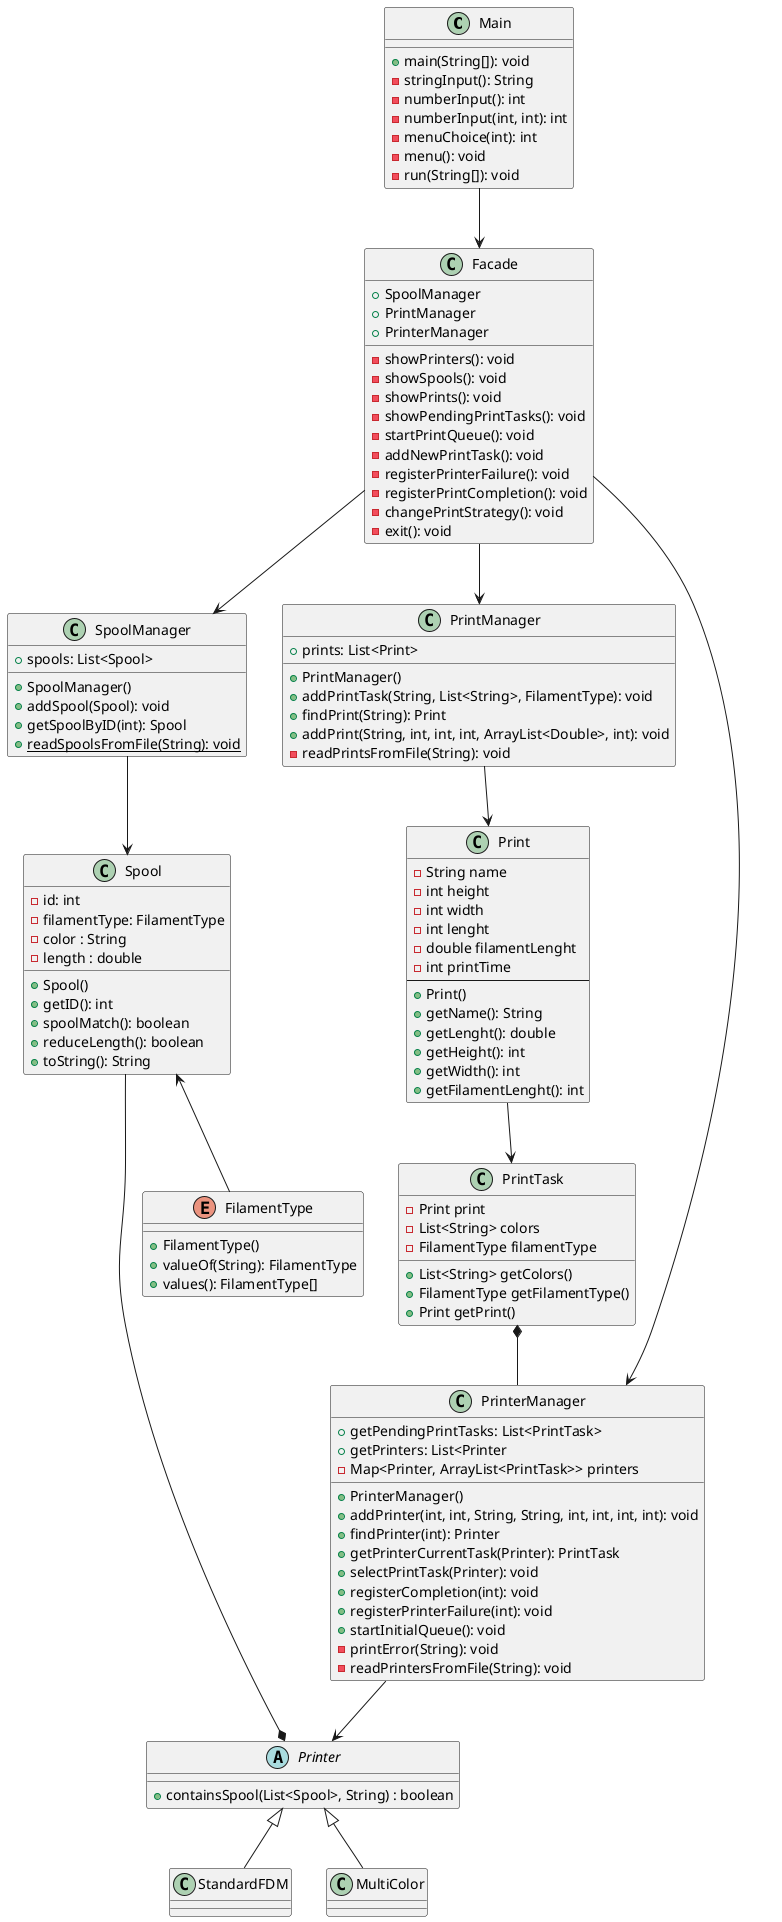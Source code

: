 @startuml
'https://plantuml.com/sequence-diagram

class Main {
    + main(String[]): void
    - stringInput(): String
    - numberInput(): int
    - numberInput(int, int): int
    - menuChoice(int): int
    - menu(): void
    - run(String[]): void
}

class Facade {
    + SpoolManager
    + PrintManager
    + PrinterManager
    - showPrinters(): void
    - showSpools(): void
    - showPrints(): void
    - showPendingPrintTasks(): void
    - startPrintQueue(): void
    - addNewPrintTask(): void
    - registerPrinterFailure(): void
    - registerPrintCompletion(): void
    - changePrintStrategy(): void
    - exit(): void
}

class PrintManager {
    + PrintManager()
    + addPrintTask(String, List<String>, FilamentType): void
    + findPrint(String): Print
    + addPrint(String, int, int, int, ArrayList<Double>, int): void
    - readPrintsFromFile(String): void
    + prints: List<Print>
}

class SpoolManager {
    + SpoolManager()
    + addSpool(Spool): void
    + getSpoolByID(int): Spool
    + {static} readSpoolsFromFile(String): void
    + spools: List<Spool>
}

class PrinterManager {
    + PrinterManager()
    + addPrinter(int, int, String, String, int, int, int, int): void
    + findPrinter(int): Printer
    + getPrinterCurrentTask(Printer): PrintTask
    + getPendingPrintTasks: List<PrintTask>
    + getPrinters: List<Printer
    + selectPrintTask(Printer): void
    + registerCompletion(int): void
    + registerPrinterFailure(int): void
    + startInitialQueue(): void
    - printError(String): void
    - readPrintersFromFile(String): void
    - Map<Printer, ArrayList<PrintTask>> printers
}

abstract class Printer{
      + containsSpool(List<Spool>, String) : boolean
}

class Print{
- String name
- int height
- int width
- int lenght
- double filamentLenght
- int printTime
---
+ Print()
+ getName(): String
+ getLenght(): double
+ getHeight(): int
+ getWidth(): int
+ getFilamentLenght(): int
}

class PrintTask{
- Print print
- List<String> colors
- FilamentType filamentType
+ List<String> getColors()
+ FilamentType getFilamentType()
+ Print getPrint()
}

class Spool{
    + Spool()
    - id: int
    - filamentType: FilamentType
    - color : String
    - length : double
    + getID(): int
    + spoolMatch(): boolean
    + reduceLength(): boolean
    + toString(): String
}

enum FilamentType{
  + FilamentType()
  + valueOf(String): FilamentType
  + values(): FilamentType[]
}

class StandardFDM{}
class MultiColor{}


Main -down-> Facade

Facade -down-> SpoolManager
SpoolManager -down-> Spool
Spool <-- FilamentType
Spool --* Printer

Facade -down-> PrintManager
PrintManager -down-> Print
Print -down-> PrintTask
PrintTask *-- PrinterManager

Facade -down-> PrinterManager
PrinterManager -down-> Printer
Printer <|-- StandardFDM
Printer <|-- MultiColor




@enduml